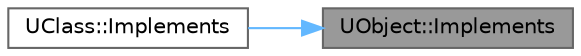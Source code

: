 digraph "UObject::Implements"
{
 // INTERACTIVE_SVG=YES
 // LATEX_PDF_SIZE
  bgcolor="transparent";
  edge [fontname=Helvetica,fontsize=10,labelfontname=Helvetica,labelfontsize=10];
  node [fontname=Helvetica,fontsize=10,shape=box,height=0.2,width=0.4];
  rankdir="RL";
  Node1 [id="Node000001",label="UObject::Implements",height=0.2,width=0.4,color="gray40", fillcolor="grey60", style="filled", fontcolor="black",tooltip="Returns true if this object implements the interface T, false otherwise."];
  Node1 -> Node2 [id="edge1_Node000001_Node000002",dir="back",color="steelblue1",style="solid",tooltip=" "];
  Node2 [id="Node000002",label="UClass::Implements",height=0.2,width=0.4,color="grey40", fillcolor="white", style="filled",URL="$d4/d77/classUClass.html#a34e9fb465f22958fe0c495b0f5b6e6b1",tooltip="This signature intentionally hides the method declared in UObject to make it private."];
}
